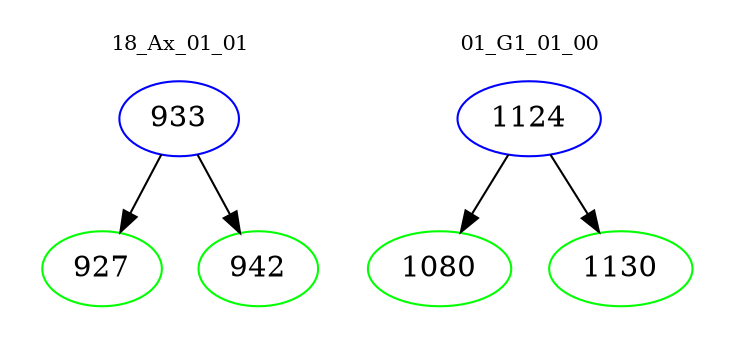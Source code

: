 digraph{
subgraph cluster_0 {
color = white
label = "18_Ax_01_01";
fontsize=10;
T0_933 [label="933", color="blue"]
T0_933 -> T0_927 [color="black"]
T0_927 [label="927", color="green"]
T0_933 -> T0_942 [color="black"]
T0_942 [label="942", color="green"]
}
subgraph cluster_1 {
color = white
label = "01_G1_01_00";
fontsize=10;
T1_1124 [label="1124", color="blue"]
T1_1124 -> T1_1080 [color="black"]
T1_1080 [label="1080", color="green"]
T1_1124 -> T1_1130 [color="black"]
T1_1130 [label="1130", color="green"]
}
}
